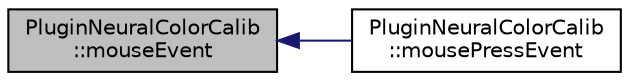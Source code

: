 digraph "PluginNeuralColorCalib::mouseEvent"
{
 // INTERACTIVE_SVG=YES
  edge [fontname="Helvetica",fontsize="10",labelfontname="Helvetica",labelfontsize="10"];
  node [fontname="Helvetica",fontsize="10",shape=record];
  rankdir="LR";
  Node1 [label="PluginNeuralColorCalib\l::mouseEvent",height=0.2,width=0.4,color="black", fillcolor="grey75", style="filled", fontcolor="black"];
  Node1 -> Node2 [dir="back",color="midnightblue",fontsize="10",style="solid",fontname="Helvetica"];
  Node2 [label="PluginNeuralColorCalib\l::mousePressEvent",height=0.2,width=0.4,color="black", fillcolor="white", style="filled",URL="$d3/d7c/class_plugin_neural_color_calib.html#a4eb5b8f5e5f280f7c5d7444a36f61a22"];
}
